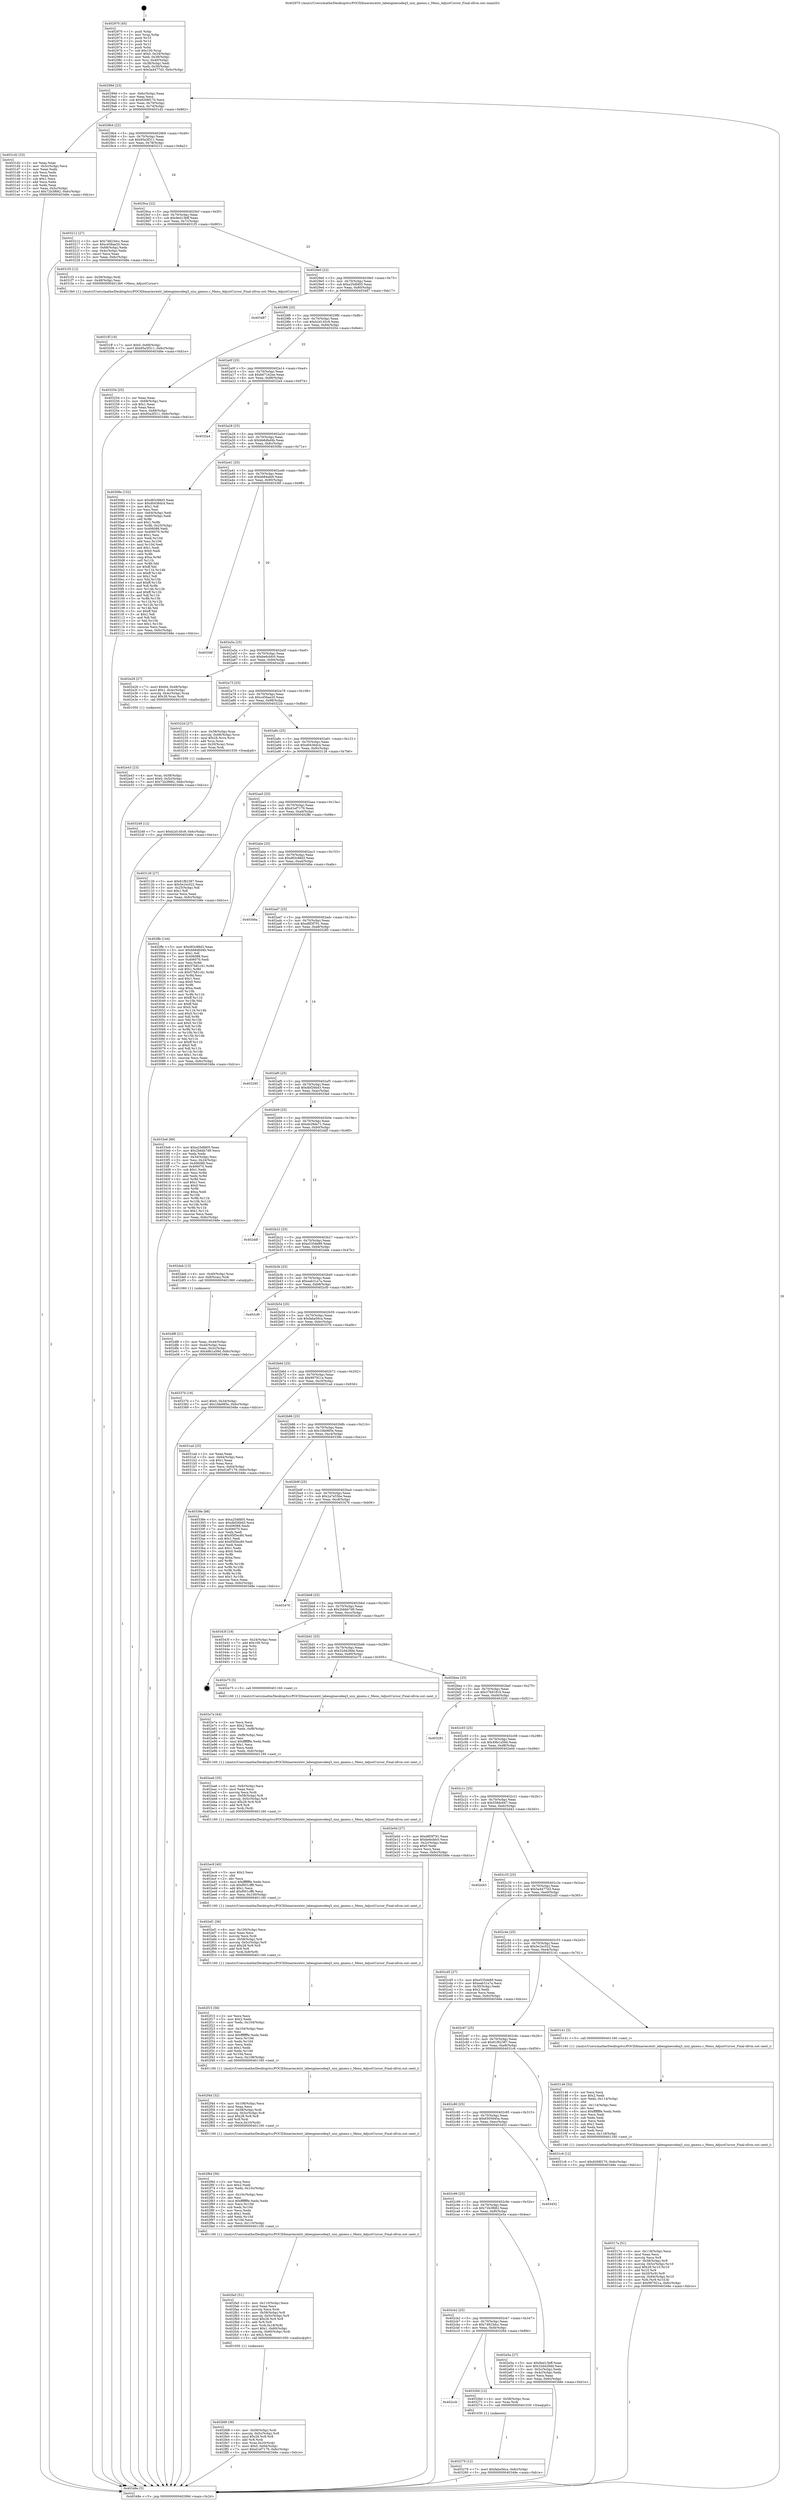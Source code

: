 digraph "0x402970" {
  label = "0x402970 (/mnt/c/Users/mathe/Desktop/tcc/POCII/binaries/extr_labenginecodeq3_uiui_qmenu.c_Menu_AdjustCursor_Final-ollvm.out::main(0))"
  labelloc = "t"
  node[shape=record]

  Entry [label="",width=0.3,height=0.3,shape=circle,fillcolor=black,style=filled]
  "0x40299d" [label="{
     0x40299d [23]\l
     | [instrs]\l
     &nbsp;&nbsp;0x40299d \<+3\>: mov -0x6c(%rbp),%eax\l
     &nbsp;&nbsp;0x4029a0 \<+2\>: mov %eax,%ecx\l
     &nbsp;&nbsp;0x4029a2 \<+6\>: sub $0x8268f170,%ecx\l
     &nbsp;&nbsp;0x4029a8 \<+3\>: mov %eax,-0x70(%rbp)\l
     &nbsp;&nbsp;0x4029ab \<+3\>: mov %ecx,-0x74(%rbp)\l
     &nbsp;&nbsp;0x4029ae \<+6\>: je 00000000004031d2 \<main+0x862\>\l
  }"]
  "0x4031d2" [label="{
     0x4031d2 [33]\l
     | [instrs]\l
     &nbsp;&nbsp;0x4031d2 \<+2\>: xor %eax,%eax\l
     &nbsp;&nbsp;0x4031d4 \<+3\>: mov -0x5c(%rbp),%ecx\l
     &nbsp;&nbsp;0x4031d7 \<+2\>: mov %eax,%edx\l
     &nbsp;&nbsp;0x4031d9 \<+2\>: sub %ecx,%edx\l
     &nbsp;&nbsp;0x4031db \<+2\>: mov %eax,%ecx\l
     &nbsp;&nbsp;0x4031dd \<+3\>: sub $0x1,%ecx\l
     &nbsp;&nbsp;0x4031e0 \<+2\>: add %ecx,%edx\l
     &nbsp;&nbsp;0x4031e2 \<+2\>: sub %edx,%eax\l
     &nbsp;&nbsp;0x4031e4 \<+3\>: mov %eax,-0x5c(%rbp)\l
     &nbsp;&nbsp;0x4031e7 \<+7\>: movl $0x72b3f682,-0x6c(%rbp)\l
     &nbsp;&nbsp;0x4031ee \<+5\>: jmp 000000000040348e \<main+0xb1e\>\l
  }"]
  "0x4029b4" [label="{
     0x4029b4 [22]\l
     | [instrs]\l
     &nbsp;&nbsp;0x4029b4 \<+5\>: jmp 00000000004029b9 \<main+0x49\>\l
     &nbsp;&nbsp;0x4029b9 \<+3\>: mov -0x70(%rbp),%eax\l
     &nbsp;&nbsp;0x4029bc \<+5\>: sub $0x95a3f311,%eax\l
     &nbsp;&nbsp;0x4029c1 \<+3\>: mov %eax,-0x78(%rbp)\l
     &nbsp;&nbsp;0x4029c4 \<+6\>: je 0000000000403212 \<main+0x8a2\>\l
  }"]
  Exit [label="",width=0.3,height=0.3,shape=circle,fillcolor=black,style=filled,peripheries=2]
  "0x403212" [label="{
     0x403212 [27]\l
     | [instrs]\l
     &nbsp;&nbsp;0x403212 \<+5\>: mov $0x74823dcc,%eax\l
     &nbsp;&nbsp;0x403217 \<+5\>: mov $0xc456ae20,%ecx\l
     &nbsp;&nbsp;0x40321c \<+3\>: mov -0x68(%rbp),%edx\l
     &nbsp;&nbsp;0x40321f \<+3\>: cmp -0x4c(%rbp),%edx\l
     &nbsp;&nbsp;0x403222 \<+3\>: cmovl %ecx,%eax\l
     &nbsp;&nbsp;0x403225 \<+3\>: mov %eax,-0x6c(%rbp)\l
     &nbsp;&nbsp;0x403228 \<+5\>: jmp 000000000040348e \<main+0xb1e\>\l
  }"]
  "0x4029ca" [label="{
     0x4029ca [22]\l
     | [instrs]\l
     &nbsp;&nbsp;0x4029ca \<+5\>: jmp 00000000004029cf \<main+0x5f\>\l
     &nbsp;&nbsp;0x4029cf \<+3\>: mov -0x70(%rbp),%eax\l
     &nbsp;&nbsp;0x4029d2 \<+5\>: sub $0x9ed13bff,%eax\l
     &nbsp;&nbsp;0x4029d7 \<+3\>: mov %eax,-0x7c(%rbp)\l
     &nbsp;&nbsp;0x4029da \<+6\>: je 00000000004031f3 \<main+0x883\>\l
  }"]
  "0x403279" [label="{
     0x403279 [12]\l
     | [instrs]\l
     &nbsp;&nbsp;0x403279 \<+7\>: movl $0xfaba56ca,-0x6c(%rbp)\l
     &nbsp;&nbsp;0x403280 \<+5\>: jmp 000000000040348e \<main+0xb1e\>\l
  }"]
  "0x4031f3" [label="{
     0x4031f3 [12]\l
     | [instrs]\l
     &nbsp;&nbsp;0x4031f3 \<+4\>: mov -0x58(%rbp),%rdi\l
     &nbsp;&nbsp;0x4031f7 \<+3\>: mov -0x48(%rbp),%esi\l
     &nbsp;&nbsp;0x4031fa \<+5\>: call 00000000004013b0 \<Menu_AdjustCursor\>\l
     | [calls]\l
     &nbsp;&nbsp;0x4013b0 \{1\} (/mnt/c/Users/mathe/Desktop/tcc/POCII/binaries/extr_labenginecodeq3_uiui_qmenu.c_Menu_AdjustCursor_Final-ollvm.out::Menu_AdjustCursor)\l
  }"]
  "0x4029e0" [label="{
     0x4029e0 [22]\l
     | [instrs]\l
     &nbsp;&nbsp;0x4029e0 \<+5\>: jmp 00000000004029e5 \<main+0x75\>\l
     &nbsp;&nbsp;0x4029e5 \<+3\>: mov -0x70(%rbp),%eax\l
     &nbsp;&nbsp;0x4029e8 \<+5\>: sub $0xa25dfd05,%eax\l
     &nbsp;&nbsp;0x4029ed \<+3\>: mov %eax,-0x80(%rbp)\l
     &nbsp;&nbsp;0x4029f0 \<+6\>: je 0000000000403487 \<main+0xb17\>\l
  }"]
  "0x402ccb" [label="{
     0x402ccb\l
  }", style=dashed]
  "0x403487" [label="{
     0x403487\l
  }", style=dashed]
  "0x4029f6" [label="{
     0x4029f6 [25]\l
     | [instrs]\l
     &nbsp;&nbsp;0x4029f6 \<+5\>: jmp 00000000004029fb \<main+0x8b\>\l
     &nbsp;&nbsp;0x4029fb \<+3\>: mov -0x70(%rbp),%eax\l
     &nbsp;&nbsp;0x4029fe \<+5\>: sub $0xb2d145c9,%eax\l
     &nbsp;&nbsp;0x402a03 \<+6\>: mov %eax,-0x84(%rbp)\l
     &nbsp;&nbsp;0x402a09 \<+6\>: je 0000000000403254 \<main+0x8e4\>\l
  }"]
  "0x40326d" [label="{
     0x40326d [12]\l
     | [instrs]\l
     &nbsp;&nbsp;0x40326d \<+4\>: mov -0x58(%rbp),%rax\l
     &nbsp;&nbsp;0x403271 \<+3\>: mov %rax,%rdi\l
     &nbsp;&nbsp;0x403274 \<+5\>: call 0000000000401030 \<free@plt\>\l
     | [calls]\l
     &nbsp;&nbsp;0x401030 \{1\} (unknown)\l
  }"]
  "0x403254" [label="{
     0x403254 [25]\l
     | [instrs]\l
     &nbsp;&nbsp;0x403254 \<+2\>: xor %eax,%eax\l
     &nbsp;&nbsp;0x403256 \<+3\>: mov -0x68(%rbp),%ecx\l
     &nbsp;&nbsp;0x403259 \<+3\>: sub $0x1,%eax\l
     &nbsp;&nbsp;0x40325c \<+2\>: sub %eax,%ecx\l
     &nbsp;&nbsp;0x40325e \<+3\>: mov %ecx,-0x68(%rbp)\l
     &nbsp;&nbsp;0x403261 \<+7\>: movl $0x95a3f311,-0x6c(%rbp)\l
     &nbsp;&nbsp;0x403268 \<+5\>: jmp 000000000040348e \<main+0xb1e\>\l
  }"]
  "0x402a0f" [label="{
     0x402a0f [25]\l
     | [instrs]\l
     &nbsp;&nbsp;0x402a0f \<+5\>: jmp 0000000000402a14 \<main+0xa4\>\l
     &nbsp;&nbsp;0x402a14 \<+3\>: mov -0x70(%rbp),%eax\l
     &nbsp;&nbsp;0x402a17 \<+5\>: sub $0xb671b2ee,%eax\l
     &nbsp;&nbsp;0x402a1c \<+6\>: mov %eax,-0x88(%rbp)\l
     &nbsp;&nbsp;0x402a22 \<+6\>: je 00000000004032e4 \<main+0x974\>\l
  }"]
  "0x403248" [label="{
     0x403248 [12]\l
     | [instrs]\l
     &nbsp;&nbsp;0x403248 \<+7\>: movl $0xb2d145c9,-0x6c(%rbp)\l
     &nbsp;&nbsp;0x40324f \<+5\>: jmp 000000000040348e \<main+0xb1e\>\l
  }"]
  "0x4032e4" [label="{
     0x4032e4\l
  }", style=dashed]
  "0x402a28" [label="{
     0x402a28 [25]\l
     | [instrs]\l
     &nbsp;&nbsp;0x402a28 \<+5\>: jmp 0000000000402a2d \<main+0xbd\>\l
     &nbsp;&nbsp;0x402a2d \<+3\>: mov -0x70(%rbp),%eax\l
     &nbsp;&nbsp;0x402a30 \<+5\>: sub $0xbb6dbd4b,%eax\l
     &nbsp;&nbsp;0x402a35 \<+6\>: mov %eax,-0x8c(%rbp)\l
     &nbsp;&nbsp;0x402a3b \<+6\>: je 000000000040308e \<main+0x71e\>\l
  }"]
  "0x4031ff" [label="{
     0x4031ff [19]\l
     | [instrs]\l
     &nbsp;&nbsp;0x4031ff \<+7\>: movl $0x0,-0x68(%rbp)\l
     &nbsp;&nbsp;0x403206 \<+7\>: movl $0x95a3f311,-0x6c(%rbp)\l
     &nbsp;&nbsp;0x40320d \<+5\>: jmp 000000000040348e \<main+0xb1e\>\l
  }"]
  "0x40308e" [label="{
     0x40308e [152]\l
     | [instrs]\l
     &nbsp;&nbsp;0x40308e \<+5\>: mov $0xd83c88d3,%eax\l
     &nbsp;&nbsp;0x403093 \<+5\>: mov $0xd0436dc4,%ecx\l
     &nbsp;&nbsp;0x403098 \<+2\>: mov $0x1,%dl\l
     &nbsp;&nbsp;0x40309a \<+2\>: xor %esi,%esi\l
     &nbsp;&nbsp;0x40309c \<+3\>: mov -0x64(%rbp),%edi\l
     &nbsp;&nbsp;0x40309f \<+3\>: cmp -0x60(%rbp),%edi\l
     &nbsp;&nbsp;0x4030a2 \<+4\>: setl %r8b\l
     &nbsp;&nbsp;0x4030a6 \<+4\>: and $0x1,%r8b\l
     &nbsp;&nbsp;0x4030aa \<+4\>: mov %r8b,-0x25(%rbp)\l
     &nbsp;&nbsp;0x4030ae \<+7\>: mov 0x406088,%edi\l
     &nbsp;&nbsp;0x4030b5 \<+8\>: mov 0x406070,%r9d\l
     &nbsp;&nbsp;0x4030bd \<+3\>: sub $0x1,%esi\l
     &nbsp;&nbsp;0x4030c0 \<+3\>: mov %edi,%r10d\l
     &nbsp;&nbsp;0x4030c3 \<+3\>: add %esi,%r10d\l
     &nbsp;&nbsp;0x4030c6 \<+4\>: imul %r10d,%edi\l
     &nbsp;&nbsp;0x4030ca \<+3\>: and $0x1,%edi\l
     &nbsp;&nbsp;0x4030cd \<+3\>: cmp $0x0,%edi\l
     &nbsp;&nbsp;0x4030d0 \<+4\>: sete %r8b\l
     &nbsp;&nbsp;0x4030d4 \<+4\>: cmp $0xa,%r9d\l
     &nbsp;&nbsp;0x4030d8 \<+4\>: setl %r11b\l
     &nbsp;&nbsp;0x4030dc \<+3\>: mov %r8b,%bl\l
     &nbsp;&nbsp;0x4030df \<+3\>: xor $0xff,%bl\l
     &nbsp;&nbsp;0x4030e2 \<+3\>: mov %r11b,%r14b\l
     &nbsp;&nbsp;0x4030e5 \<+4\>: xor $0xff,%r14b\l
     &nbsp;&nbsp;0x4030e9 \<+3\>: xor $0x1,%dl\l
     &nbsp;&nbsp;0x4030ec \<+3\>: mov %bl,%r15b\l
     &nbsp;&nbsp;0x4030ef \<+4\>: and $0xff,%r15b\l
     &nbsp;&nbsp;0x4030f3 \<+3\>: and %dl,%r8b\l
     &nbsp;&nbsp;0x4030f6 \<+3\>: mov %r14b,%r12b\l
     &nbsp;&nbsp;0x4030f9 \<+4\>: and $0xff,%r12b\l
     &nbsp;&nbsp;0x4030fd \<+3\>: and %dl,%r11b\l
     &nbsp;&nbsp;0x403100 \<+3\>: or %r8b,%r15b\l
     &nbsp;&nbsp;0x403103 \<+3\>: or %r11b,%r12b\l
     &nbsp;&nbsp;0x403106 \<+3\>: xor %r12b,%r15b\l
     &nbsp;&nbsp;0x403109 \<+3\>: or %r14b,%bl\l
     &nbsp;&nbsp;0x40310c \<+3\>: xor $0xff,%bl\l
     &nbsp;&nbsp;0x40310f \<+3\>: or $0x1,%dl\l
     &nbsp;&nbsp;0x403112 \<+2\>: and %dl,%bl\l
     &nbsp;&nbsp;0x403114 \<+3\>: or %bl,%r15b\l
     &nbsp;&nbsp;0x403117 \<+4\>: test $0x1,%r15b\l
     &nbsp;&nbsp;0x40311b \<+3\>: cmovne %ecx,%eax\l
     &nbsp;&nbsp;0x40311e \<+3\>: mov %eax,-0x6c(%rbp)\l
     &nbsp;&nbsp;0x403121 \<+5\>: jmp 000000000040348e \<main+0xb1e\>\l
  }"]
  "0x402a41" [label="{
     0x402a41 [25]\l
     | [instrs]\l
     &nbsp;&nbsp;0x402a41 \<+5\>: jmp 0000000000402a46 \<main+0xd6\>\l
     &nbsp;&nbsp;0x402a46 \<+3\>: mov -0x70(%rbp),%eax\l
     &nbsp;&nbsp;0x402a49 \<+5\>: sub $0xbb84afe9,%eax\l
     &nbsp;&nbsp;0x402a4e \<+6\>: mov %eax,-0x90(%rbp)\l
     &nbsp;&nbsp;0x402a54 \<+6\>: je 000000000040336f \<main+0x9ff\>\l
  }"]
  "0x40317a" [label="{
     0x40317a [51]\l
     | [instrs]\l
     &nbsp;&nbsp;0x40317a \<+6\>: mov -0x118(%rbp),%ecx\l
     &nbsp;&nbsp;0x403180 \<+3\>: imul %eax,%ecx\l
     &nbsp;&nbsp;0x403183 \<+3\>: movslq %ecx,%r8\l
     &nbsp;&nbsp;0x403186 \<+4\>: mov -0x58(%rbp),%r9\l
     &nbsp;&nbsp;0x40318a \<+4\>: movslq -0x5c(%rbp),%r10\l
     &nbsp;&nbsp;0x40318e \<+4\>: imul $0x28,%r10,%r10\l
     &nbsp;&nbsp;0x403192 \<+3\>: add %r10,%r9\l
     &nbsp;&nbsp;0x403195 \<+4\>: mov 0x20(%r9),%r9\l
     &nbsp;&nbsp;0x403199 \<+4\>: movslq -0x64(%rbp),%r10\l
     &nbsp;&nbsp;0x40319d \<+4\>: mov %r8,(%r9,%r10,8)\l
     &nbsp;&nbsp;0x4031a1 \<+7\>: movl $0x997921a,-0x6c(%rbp)\l
     &nbsp;&nbsp;0x4031a8 \<+5\>: jmp 000000000040348e \<main+0xb1e\>\l
  }"]
  "0x40336f" [label="{
     0x40336f\l
  }", style=dashed]
  "0x402a5a" [label="{
     0x402a5a [25]\l
     | [instrs]\l
     &nbsp;&nbsp;0x402a5a \<+5\>: jmp 0000000000402a5f \<main+0xef\>\l
     &nbsp;&nbsp;0x402a5f \<+3\>: mov -0x70(%rbp),%eax\l
     &nbsp;&nbsp;0x402a62 \<+5\>: sub $0xbe6cbfc0,%eax\l
     &nbsp;&nbsp;0x402a67 \<+6\>: mov %eax,-0x94(%rbp)\l
     &nbsp;&nbsp;0x402a6d \<+6\>: je 0000000000402e28 \<main+0x4b8\>\l
  }"]
  "0x403146" [label="{
     0x403146 [52]\l
     | [instrs]\l
     &nbsp;&nbsp;0x403146 \<+2\>: xor %ecx,%ecx\l
     &nbsp;&nbsp;0x403148 \<+5\>: mov $0x2,%edx\l
     &nbsp;&nbsp;0x40314d \<+6\>: mov %edx,-0x114(%rbp)\l
     &nbsp;&nbsp;0x403153 \<+1\>: cltd\l
     &nbsp;&nbsp;0x403154 \<+6\>: mov -0x114(%rbp),%esi\l
     &nbsp;&nbsp;0x40315a \<+2\>: idiv %esi\l
     &nbsp;&nbsp;0x40315c \<+6\>: imul $0xfffffffe,%edx,%edx\l
     &nbsp;&nbsp;0x403162 \<+2\>: mov %ecx,%edi\l
     &nbsp;&nbsp;0x403164 \<+2\>: sub %edx,%edi\l
     &nbsp;&nbsp;0x403166 \<+2\>: mov %ecx,%edx\l
     &nbsp;&nbsp;0x403168 \<+3\>: sub $0x1,%edx\l
     &nbsp;&nbsp;0x40316b \<+2\>: add %edx,%edi\l
     &nbsp;&nbsp;0x40316d \<+2\>: sub %edi,%ecx\l
     &nbsp;&nbsp;0x40316f \<+6\>: mov %ecx,-0x118(%rbp)\l
     &nbsp;&nbsp;0x403175 \<+5\>: call 0000000000401160 \<next_i\>\l
     | [calls]\l
     &nbsp;&nbsp;0x401160 \{1\} (/mnt/c/Users/mathe/Desktop/tcc/POCII/binaries/extr_labenginecodeq3_uiui_qmenu.c_Menu_AdjustCursor_Final-ollvm.out::next_i)\l
  }"]
  "0x402e28" [label="{
     0x402e28 [27]\l
     | [instrs]\l
     &nbsp;&nbsp;0x402e28 \<+7\>: movl $0x64,-0x48(%rbp)\l
     &nbsp;&nbsp;0x402e2f \<+7\>: movl $0x1,-0x4c(%rbp)\l
     &nbsp;&nbsp;0x402e36 \<+4\>: movslq -0x4c(%rbp),%rax\l
     &nbsp;&nbsp;0x402e3a \<+4\>: imul $0x28,%rax,%rdi\l
     &nbsp;&nbsp;0x402e3e \<+5\>: call 0000000000401050 \<malloc@plt\>\l
     | [calls]\l
     &nbsp;&nbsp;0x401050 \{1\} (unknown)\l
  }"]
  "0x402a73" [label="{
     0x402a73 [25]\l
     | [instrs]\l
     &nbsp;&nbsp;0x402a73 \<+5\>: jmp 0000000000402a78 \<main+0x108\>\l
     &nbsp;&nbsp;0x402a78 \<+3\>: mov -0x70(%rbp),%eax\l
     &nbsp;&nbsp;0x402a7b \<+5\>: sub $0xc456ae20,%eax\l
     &nbsp;&nbsp;0x402a80 \<+6\>: mov %eax,-0x98(%rbp)\l
     &nbsp;&nbsp;0x402a86 \<+6\>: je 000000000040322d \<main+0x8bd\>\l
  }"]
  "0x402fd8" [label="{
     0x402fd8 [38]\l
     | [instrs]\l
     &nbsp;&nbsp;0x402fd8 \<+4\>: mov -0x58(%rbp),%rdi\l
     &nbsp;&nbsp;0x402fdc \<+4\>: movslq -0x5c(%rbp),%r8\l
     &nbsp;&nbsp;0x402fe0 \<+4\>: imul $0x28,%r8,%r8\l
     &nbsp;&nbsp;0x402fe4 \<+3\>: add %r8,%rdi\l
     &nbsp;&nbsp;0x402fe7 \<+4\>: mov %rax,0x20(%rdi)\l
     &nbsp;&nbsp;0x402feb \<+7\>: movl $0x0,-0x64(%rbp)\l
     &nbsp;&nbsp;0x402ff2 \<+7\>: movl $0xd1ef7179,-0x6c(%rbp)\l
     &nbsp;&nbsp;0x402ff9 \<+5\>: jmp 000000000040348e \<main+0xb1e\>\l
  }"]
  "0x40322d" [label="{
     0x40322d [27]\l
     | [instrs]\l
     &nbsp;&nbsp;0x40322d \<+4\>: mov -0x58(%rbp),%rax\l
     &nbsp;&nbsp;0x403231 \<+4\>: movslq -0x68(%rbp),%rcx\l
     &nbsp;&nbsp;0x403235 \<+4\>: imul $0x28,%rcx,%rcx\l
     &nbsp;&nbsp;0x403239 \<+3\>: add %rcx,%rax\l
     &nbsp;&nbsp;0x40323c \<+4\>: mov 0x20(%rax),%rax\l
     &nbsp;&nbsp;0x403240 \<+3\>: mov %rax,%rdi\l
     &nbsp;&nbsp;0x403243 \<+5\>: call 0000000000401030 \<free@plt\>\l
     | [calls]\l
     &nbsp;&nbsp;0x401030 \{1\} (unknown)\l
  }"]
  "0x402a8c" [label="{
     0x402a8c [25]\l
     | [instrs]\l
     &nbsp;&nbsp;0x402a8c \<+5\>: jmp 0000000000402a91 \<main+0x121\>\l
     &nbsp;&nbsp;0x402a91 \<+3\>: mov -0x70(%rbp),%eax\l
     &nbsp;&nbsp;0x402a94 \<+5\>: sub $0xd0436dc4,%eax\l
     &nbsp;&nbsp;0x402a99 \<+6\>: mov %eax,-0x9c(%rbp)\l
     &nbsp;&nbsp;0x402a9f \<+6\>: je 0000000000403126 \<main+0x7b6\>\l
  }"]
  "0x402fa5" [label="{
     0x402fa5 [51]\l
     | [instrs]\l
     &nbsp;&nbsp;0x402fa5 \<+6\>: mov -0x110(%rbp),%ecx\l
     &nbsp;&nbsp;0x402fab \<+3\>: imul %eax,%ecx\l
     &nbsp;&nbsp;0x402fae \<+3\>: movslq %ecx,%rdi\l
     &nbsp;&nbsp;0x402fb1 \<+4\>: mov -0x58(%rbp),%r8\l
     &nbsp;&nbsp;0x402fb5 \<+4\>: movslq -0x5c(%rbp),%r9\l
     &nbsp;&nbsp;0x402fb9 \<+4\>: imul $0x28,%r9,%r9\l
     &nbsp;&nbsp;0x402fbd \<+3\>: add %r9,%r8\l
     &nbsp;&nbsp;0x402fc0 \<+4\>: mov %rdi,0x18(%r8)\l
     &nbsp;&nbsp;0x402fc4 \<+7\>: movl $0x1,-0x60(%rbp)\l
     &nbsp;&nbsp;0x402fcb \<+4\>: movslq -0x60(%rbp),%rdi\l
     &nbsp;&nbsp;0x402fcf \<+4\>: shl $0x3,%rdi\l
     &nbsp;&nbsp;0x402fd3 \<+5\>: call 0000000000401050 \<malloc@plt\>\l
     | [calls]\l
     &nbsp;&nbsp;0x401050 \{1\} (unknown)\l
  }"]
  "0x403126" [label="{
     0x403126 [27]\l
     | [instrs]\l
     &nbsp;&nbsp;0x403126 \<+5\>: mov $0x61f62387,%eax\l
     &nbsp;&nbsp;0x40312b \<+5\>: mov $0x5e1bc022,%ecx\l
     &nbsp;&nbsp;0x403130 \<+3\>: mov -0x25(%rbp),%dl\l
     &nbsp;&nbsp;0x403133 \<+3\>: test $0x1,%dl\l
     &nbsp;&nbsp;0x403136 \<+3\>: cmovne %ecx,%eax\l
     &nbsp;&nbsp;0x403139 \<+3\>: mov %eax,-0x6c(%rbp)\l
     &nbsp;&nbsp;0x40313c \<+5\>: jmp 000000000040348e \<main+0xb1e\>\l
  }"]
  "0x402aa5" [label="{
     0x402aa5 [25]\l
     | [instrs]\l
     &nbsp;&nbsp;0x402aa5 \<+5\>: jmp 0000000000402aaa \<main+0x13a\>\l
     &nbsp;&nbsp;0x402aaa \<+3\>: mov -0x70(%rbp),%eax\l
     &nbsp;&nbsp;0x402aad \<+5\>: sub $0xd1ef7179,%eax\l
     &nbsp;&nbsp;0x402ab2 \<+6\>: mov %eax,-0xa0(%rbp)\l
     &nbsp;&nbsp;0x402ab8 \<+6\>: je 0000000000402ffe \<main+0x68e\>\l
  }"]
  "0x402f6d" [label="{
     0x402f6d [56]\l
     | [instrs]\l
     &nbsp;&nbsp;0x402f6d \<+2\>: xor %ecx,%ecx\l
     &nbsp;&nbsp;0x402f6f \<+5\>: mov $0x2,%edx\l
     &nbsp;&nbsp;0x402f74 \<+6\>: mov %edx,-0x10c(%rbp)\l
     &nbsp;&nbsp;0x402f7a \<+1\>: cltd\l
     &nbsp;&nbsp;0x402f7b \<+6\>: mov -0x10c(%rbp),%esi\l
     &nbsp;&nbsp;0x402f81 \<+2\>: idiv %esi\l
     &nbsp;&nbsp;0x402f83 \<+6\>: imul $0xfffffffe,%edx,%edx\l
     &nbsp;&nbsp;0x402f89 \<+3\>: mov %ecx,%r10d\l
     &nbsp;&nbsp;0x402f8c \<+3\>: sub %edx,%r10d\l
     &nbsp;&nbsp;0x402f8f \<+2\>: mov %ecx,%edx\l
     &nbsp;&nbsp;0x402f91 \<+3\>: sub $0x1,%edx\l
     &nbsp;&nbsp;0x402f94 \<+3\>: add %edx,%r10d\l
     &nbsp;&nbsp;0x402f97 \<+3\>: sub %r10d,%ecx\l
     &nbsp;&nbsp;0x402f9a \<+6\>: mov %ecx,-0x110(%rbp)\l
     &nbsp;&nbsp;0x402fa0 \<+5\>: call 0000000000401160 \<next_i\>\l
     | [calls]\l
     &nbsp;&nbsp;0x401160 \{1\} (/mnt/c/Users/mathe/Desktop/tcc/POCII/binaries/extr_labenginecodeq3_uiui_qmenu.c_Menu_AdjustCursor_Final-ollvm.out::next_i)\l
  }"]
  "0x402ffe" [label="{
     0x402ffe [144]\l
     | [instrs]\l
     &nbsp;&nbsp;0x402ffe \<+5\>: mov $0xd83c88d3,%eax\l
     &nbsp;&nbsp;0x403003 \<+5\>: mov $0xbb6dbd4b,%ecx\l
     &nbsp;&nbsp;0x403008 \<+2\>: mov $0x1,%dl\l
     &nbsp;&nbsp;0x40300a \<+7\>: mov 0x406088,%esi\l
     &nbsp;&nbsp;0x403011 \<+7\>: mov 0x406070,%edi\l
     &nbsp;&nbsp;0x403018 \<+3\>: mov %esi,%r8d\l
     &nbsp;&nbsp;0x40301b \<+7\>: add $0x57b81c41,%r8d\l
     &nbsp;&nbsp;0x403022 \<+4\>: sub $0x1,%r8d\l
     &nbsp;&nbsp;0x403026 \<+7\>: sub $0x57b81c41,%r8d\l
     &nbsp;&nbsp;0x40302d \<+4\>: imul %r8d,%esi\l
     &nbsp;&nbsp;0x403031 \<+3\>: and $0x1,%esi\l
     &nbsp;&nbsp;0x403034 \<+3\>: cmp $0x0,%esi\l
     &nbsp;&nbsp;0x403037 \<+4\>: sete %r9b\l
     &nbsp;&nbsp;0x40303b \<+3\>: cmp $0xa,%edi\l
     &nbsp;&nbsp;0x40303e \<+4\>: setl %r10b\l
     &nbsp;&nbsp;0x403042 \<+3\>: mov %r9b,%r11b\l
     &nbsp;&nbsp;0x403045 \<+4\>: xor $0xff,%r11b\l
     &nbsp;&nbsp;0x403049 \<+3\>: mov %r10b,%bl\l
     &nbsp;&nbsp;0x40304c \<+3\>: xor $0xff,%bl\l
     &nbsp;&nbsp;0x40304f \<+3\>: xor $0x0,%dl\l
     &nbsp;&nbsp;0x403052 \<+3\>: mov %r11b,%r14b\l
     &nbsp;&nbsp;0x403055 \<+4\>: and $0x0,%r14b\l
     &nbsp;&nbsp;0x403059 \<+3\>: and %dl,%r9b\l
     &nbsp;&nbsp;0x40305c \<+3\>: mov %bl,%r15b\l
     &nbsp;&nbsp;0x40305f \<+4\>: and $0x0,%r15b\l
     &nbsp;&nbsp;0x403063 \<+3\>: and %dl,%r10b\l
     &nbsp;&nbsp;0x403066 \<+3\>: or %r9b,%r14b\l
     &nbsp;&nbsp;0x403069 \<+3\>: or %r10b,%r15b\l
     &nbsp;&nbsp;0x40306c \<+3\>: xor %r15b,%r14b\l
     &nbsp;&nbsp;0x40306f \<+3\>: or %bl,%r11b\l
     &nbsp;&nbsp;0x403072 \<+4\>: xor $0xff,%r11b\l
     &nbsp;&nbsp;0x403076 \<+3\>: or $0x0,%dl\l
     &nbsp;&nbsp;0x403079 \<+3\>: and %dl,%r11b\l
     &nbsp;&nbsp;0x40307c \<+3\>: or %r11b,%r14b\l
     &nbsp;&nbsp;0x40307f \<+4\>: test $0x1,%r14b\l
     &nbsp;&nbsp;0x403083 \<+3\>: cmovne %ecx,%eax\l
     &nbsp;&nbsp;0x403086 \<+3\>: mov %eax,-0x6c(%rbp)\l
     &nbsp;&nbsp;0x403089 \<+5\>: jmp 000000000040348e \<main+0xb1e\>\l
  }"]
  "0x402abe" [label="{
     0x402abe [25]\l
     | [instrs]\l
     &nbsp;&nbsp;0x402abe \<+5\>: jmp 0000000000402ac3 \<main+0x153\>\l
     &nbsp;&nbsp;0x402ac3 \<+3\>: mov -0x70(%rbp),%eax\l
     &nbsp;&nbsp;0x402ac6 \<+5\>: sub $0xd83c88d3,%eax\l
     &nbsp;&nbsp;0x402acb \<+6\>: mov %eax,-0xa4(%rbp)\l
     &nbsp;&nbsp;0x402ad1 \<+6\>: je 000000000040346a \<main+0xafa\>\l
  }"]
  "0x402f4d" [label="{
     0x402f4d [32]\l
     | [instrs]\l
     &nbsp;&nbsp;0x402f4d \<+6\>: mov -0x108(%rbp),%ecx\l
     &nbsp;&nbsp;0x402f53 \<+3\>: imul %eax,%ecx\l
     &nbsp;&nbsp;0x402f56 \<+4\>: mov -0x58(%rbp),%rdi\l
     &nbsp;&nbsp;0x402f5a \<+4\>: movslq -0x5c(%rbp),%r8\l
     &nbsp;&nbsp;0x402f5e \<+4\>: imul $0x28,%r8,%r8\l
     &nbsp;&nbsp;0x402f62 \<+3\>: add %r8,%rdi\l
     &nbsp;&nbsp;0x402f65 \<+3\>: mov %ecx,0x10(%rdi)\l
     &nbsp;&nbsp;0x402f68 \<+5\>: call 0000000000401160 \<next_i\>\l
     | [calls]\l
     &nbsp;&nbsp;0x401160 \{1\} (/mnt/c/Users/mathe/Desktop/tcc/POCII/binaries/extr_labenginecodeq3_uiui_qmenu.c_Menu_AdjustCursor_Final-ollvm.out::next_i)\l
  }"]
  "0x40346a" [label="{
     0x40346a\l
  }", style=dashed]
  "0x402ad7" [label="{
     0x402ad7 [25]\l
     | [instrs]\l
     &nbsp;&nbsp;0x402ad7 \<+5\>: jmp 0000000000402adc \<main+0x16c\>\l
     &nbsp;&nbsp;0x402adc \<+3\>: mov -0x70(%rbp),%eax\l
     &nbsp;&nbsp;0x402adf \<+5\>: sub $0xd8f3f791,%eax\l
     &nbsp;&nbsp;0x402ae4 \<+6\>: mov %eax,-0xa8(%rbp)\l
     &nbsp;&nbsp;0x402aea \<+6\>: je 0000000000403285 \<main+0x915\>\l
  }"]
  "0x402f15" [label="{
     0x402f15 [56]\l
     | [instrs]\l
     &nbsp;&nbsp;0x402f15 \<+2\>: xor %ecx,%ecx\l
     &nbsp;&nbsp;0x402f17 \<+5\>: mov $0x2,%edx\l
     &nbsp;&nbsp;0x402f1c \<+6\>: mov %edx,-0x104(%rbp)\l
     &nbsp;&nbsp;0x402f22 \<+1\>: cltd\l
     &nbsp;&nbsp;0x402f23 \<+6\>: mov -0x104(%rbp),%esi\l
     &nbsp;&nbsp;0x402f29 \<+2\>: idiv %esi\l
     &nbsp;&nbsp;0x402f2b \<+6\>: imul $0xfffffffe,%edx,%edx\l
     &nbsp;&nbsp;0x402f31 \<+3\>: mov %ecx,%r10d\l
     &nbsp;&nbsp;0x402f34 \<+3\>: sub %edx,%r10d\l
     &nbsp;&nbsp;0x402f37 \<+2\>: mov %ecx,%edx\l
     &nbsp;&nbsp;0x402f39 \<+3\>: sub $0x1,%edx\l
     &nbsp;&nbsp;0x402f3c \<+3\>: add %edx,%r10d\l
     &nbsp;&nbsp;0x402f3f \<+3\>: sub %r10d,%ecx\l
     &nbsp;&nbsp;0x402f42 \<+6\>: mov %ecx,-0x108(%rbp)\l
     &nbsp;&nbsp;0x402f48 \<+5\>: call 0000000000401160 \<next_i\>\l
     | [calls]\l
     &nbsp;&nbsp;0x401160 \{1\} (/mnt/c/Users/mathe/Desktop/tcc/POCII/binaries/extr_labenginecodeq3_uiui_qmenu.c_Menu_AdjustCursor_Final-ollvm.out::next_i)\l
  }"]
  "0x403285" [label="{
     0x403285\l
  }", style=dashed]
  "0x402af0" [label="{
     0x402af0 [25]\l
     | [instrs]\l
     &nbsp;&nbsp;0x402af0 \<+5\>: jmp 0000000000402af5 \<main+0x185\>\l
     &nbsp;&nbsp;0x402af5 \<+3\>: mov -0x70(%rbp),%eax\l
     &nbsp;&nbsp;0x402af8 \<+5\>: sub $0xdbf26bd3,%eax\l
     &nbsp;&nbsp;0x402afd \<+6\>: mov %eax,-0xac(%rbp)\l
     &nbsp;&nbsp;0x402b03 \<+6\>: je 00000000004033e6 \<main+0xa76\>\l
  }"]
  "0x402ef1" [label="{
     0x402ef1 [36]\l
     | [instrs]\l
     &nbsp;&nbsp;0x402ef1 \<+6\>: mov -0x100(%rbp),%ecx\l
     &nbsp;&nbsp;0x402ef7 \<+3\>: imul %eax,%ecx\l
     &nbsp;&nbsp;0x402efa \<+3\>: movslq %ecx,%rdi\l
     &nbsp;&nbsp;0x402efd \<+4\>: mov -0x58(%rbp),%r8\l
     &nbsp;&nbsp;0x402f01 \<+4\>: movslq -0x5c(%rbp),%r9\l
     &nbsp;&nbsp;0x402f05 \<+4\>: imul $0x28,%r9,%r9\l
     &nbsp;&nbsp;0x402f09 \<+3\>: add %r9,%r8\l
     &nbsp;&nbsp;0x402f0c \<+4\>: mov %rdi,0x8(%r8)\l
     &nbsp;&nbsp;0x402f10 \<+5\>: call 0000000000401160 \<next_i\>\l
     | [calls]\l
     &nbsp;&nbsp;0x401160 \{1\} (/mnt/c/Users/mathe/Desktop/tcc/POCII/binaries/extr_labenginecodeq3_uiui_qmenu.c_Menu_AdjustCursor_Final-ollvm.out::next_i)\l
  }"]
  "0x4033e6" [label="{
     0x4033e6 [89]\l
     | [instrs]\l
     &nbsp;&nbsp;0x4033e6 \<+5\>: mov $0xa25dfd05,%eax\l
     &nbsp;&nbsp;0x4033eb \<+5\>: mov $0x2bbbb7d9,%ecx\l
     &nbsp;&nbsp;0x4033f0 \<+2\>: xor %edx,%edx\l
     &nbsp;&nbsp;0x4033f2 \<+3\>: mov -0x34(%rbp),%esi\l
     &nbsp;&nbsp;0x4033f5 \<+3\>: mov %esi,-0x24(%rbp)\l
     &nbsp;&nbsp;0x4033f8 \<+7\>: mov 0x406088,%esi\l
     &nbsp;&nbsp;0x4033ff \<+7\>: mov 0x406070,%edi\l
     &nbsp;&nbsp;0x403406 \<+3\>: sub $0x1,%edx\l
     &nbsp;&nbsp;0x403409 \<+3\>: mov %esi,%r8d\l
     &nbsp;&nbsp;0x40340c \<+3\>: add %edx,%r8d\l
     &nbsp;&nbsp;0x40340f \<+4\>: imul %r8d,%esi\l
     &nbsp;&nbsp;0x403413 \<+3\>: and $0x1,%esi\l
     &nbsp;&nbsp;0x403416 \<+3\>: cmp $0x0,%esi\l
     &nbsp;&nbsp;0x403419 \<+4\>: sete %r9b\l
     &nbsp;&nbsp;0x40341d \<+3\>: cmp $0xa,%edi\l
     &nbsp;&nbsp;0x403420 \<+4\>: setl %r10b\l
     &nbsp;&nbsp;0x403424 \<+3\>: mov %r9b,%r11b\l
     &nbsp;&nbsp;0x403427 \<+3\>: and %r10b,%r11b\l
     &nbsp;&nbsp;0x40342a \<+3\>: xor %r10b,%r9b\l
     &nbsp;&nbsp;0x40342d \<+3\>: or %r9b,%r11b\l
     &nbsp;&nbsp;0x403430 \<+4\>: test $0x1,%r11b\l
     &nbsp;&nbsp;0x403434 \<+3\>: cmovne %ecx,%eax\l
     &nbsp;&nbsp;0x403437 \<+3\>: mov %eax,-0x6c(%rbp)\l
     &nbsp;&nbsp;0x40343a \<+5\>: jmp 000000000040348e \<main+0xb1e\>\l
  }"]
  "0x402b09" [label="{
     0x402b09 [25]\l
     | [instrs]\l
     &nbsp;&nbsp;0x402b09 \<+5\>: jmp 0000000000402b0e \<main+0x19e\>\l
     &nbsp;&nbsp;0x402b0e \<+3\>: mov -0x70(%rbp),%eax\l
     &nbsp;&nbsp;0x402b11 \<+5\>: sub $0xde29de71,%eax\l
     &nbsp;&nbsp;0x402b16 \<+6\>: mov %eax,-0xb0(%rbp)\l
     &nbsp;&nbsp;0x402b1c \<+6\>: je 0000000000402ddf \<main+0x46f\>\l
  }"]
  "0x402ec9" [label="{
     0x402ec9 [40]\l
     | [instrs]\l
     &nbsp;&nbsp;0x402ec9 \<+5\>: mov $0x2,%ecx\l
     &nbsp;&nbsp;0x402ece \<+1\>: cltd\l
     &nbsp;&nbsp;0x402ecf \<+2\>: idiv %ecx\l
     &nbsp;&nbsp;0x402ed1 \<+6\>: imul $0xfffffffe,%edx,%ecx\l
     &nbsp;&nbsp;0x402ed7 \<+6\>: sub $0xf001cff6,%ecx\l
     &nbsp;&nbsp;0x402edd \<+3\>: add $0x1,%ecx\l
     &nbsp;&nbsp;0x402ee0 \<+6\>: add $0xf001cff6,%ecx\l
     &nbsp;&nbsp;0x402ee6 \<+6\>: mov %ecx,-0x100(%rbp)\l
     &nbsp;&nbsp;0x402eec \<+5\>: call 0000000000401160 \<next_i\>\l
     | [calls]\l
     &nbsp;&nbsp;0x401160 \{1\} (/mnt/c/Users/mathe/Desktop/tcc/POCII/binaries/extr_labenginecodeq3_uiui_qmenu.c_Menu_AdjustCursor_Final-ollvm.out::next_i)\l
  }"]
  "0x402ddf" [label="{
     0x402ddf\l
  }", style=dashed]
  "0x402b22" [label="{
     0x402b22 [25]\l
     | [instrs]\l
     &nbsp;&nbsp;0x402b22 \<+5\>: jmp 0000000000402b27 \<main+0x1b7\>\l
     &nbsp;&nbsp;0x402b27 \<+3\>: mov -0x70(%rbp),%eax\l
     &nbsp;&nbsp;0x402b2a \<+5\>: sub $0xe535de89,%eax\l
     &nbsp;&nbsp;0x402b2f \<+6\>: mov %eax,-0xb4(%rbp)\l
     &nbsp;&nbsp;0x402b35 \<+6\>: je 0000000000402deb \<main+0x47b\>\l
  }"]
  "0x402ea6" [label="{
     0x402ea6 [35]\l
     | [instrs]\l
     &nbsp;&nbsp;0x402ea6 \<+6\>: mov -0xfc(%rbp),%ecx\l
     &nbsp;&nbsp;0x402eac \<+3\>: imul %eax,%ecx\l
     &nbsp;&nbsp;0x402eaf \<+3\>: movslq %ecx,%rdi\l
     &nbsp;&nbsp;0x402eb2 \<+4\>: mov -0x58(%rbp),%r8\l
     &nbsp;&nbsp;0x402eb6 \<+4\>: movslq -0x5c(%rbp),%r9\l
     &nbsp;&nbsp;0x402eba \<+4\>: imul $0x28,%r9,%r9\l
     &nbsp;&nbsp;0x402ebe \<+3\>: add %r9,%r8\l
     &nbsp;&nbsp;0x402ec1 \<+3\>: mov %rdi,(%r8)\l
     &nbsp;&nbsp;0x402ec4 \<+5\>: call 0000000000401160 \<next_i\>\l
     | [calls]\l
     &nbsp;&nbsp;0x401160 \{1\} (/mnt/c/Users/mathe/Desktop/tcc/POCII/binaries/extr_labenginecodeq3_uiui_qmenu.c_Menu_AdjustCursor_Final-ollvm.out::next_i)\l
  }"]
  "0x402deb" [label="{
     0x402deb [13]\l
     | [instrs]\l
     &nbsp;&nbsp;0x402deb \<+4\>: mov -0x40(%rbp),%rax\l
     &nbsp;&nbsp;0x402def \<+4\>: mov 0x8(%rax),%rdi\l
     &nbsp;&nbsp;0x402df3 \<+5\>: call 0000000000401060 \<atoi@plt\>\l
     | [calls]\l
     &nbsp;&nbsp;0x401060 \{1\} (unknown)\l
  }"]
  "0x402b3b" [label="{
     0x402b3b [25]\l
     | [instrs]\l
     &nbsp;&nbsp;0x402b3b \<+5\>: jmp 0000000000402b40 \<main+0x1d0\>\l
     &nbsp;&nbsp;0x402b40 \<+3\>: mov -0x70(%rbp),%eax\l
     &nbsp;&nbsp;0x402b43 \<+5\>: sub $0xeab31a7a,%eax\l
     &nbsp;&nbsp;0x402b48 \<+6\>: mov %eax,-0xb8(%rbp)\l
     &nbsp;&nbsp;0x402b4e \<+6\>: je 0000000000402cf0 \<main+0x380\>\l
  }"]
  "0x402e7a" [label="{
     0x402e7a [44]\l
     | [instrs]\l
     &nbsp;&nbsp;0x402e7a \<+2\>: xor %ecx,%ecx\l
     &nbsp;&nbsp;0x402e7c \<+5\>: mov $0x2,%edx\l
     &nbsp;&nbsp;0x402e81 \<+6\>: mov %edx,-0xf8(%rbp)\l
     &nbsp;&nbsp;0x402e87 \<+1\>: cltd\l
     &nbsp;&nbsp;0x402e88 \<+6\>: mov -0xf8(%rbp),%esi\l
     &nbsp;&nbsp;0x402e8e \<+2\>: idiv %esi\l
     &nbsp;&nbsp;0x402e90 \<+6\>: imul $0xfffffffe,%edx,%edx\l
     &nbsp;&nbsp;0x402e96 \<+3\>: sub $0x1,%ecx\l
     &nbsp;&nbsp;0x402e99 \<+2\>: sub %ecx,%edx\l
     &nbsp;&nbsp;0x402e9b \<+6\>: mov %edx,-0xfc(%rbp)\l
     &nbsp;&nbsp;0x402ea1 \<+5\>: call 0000000000401160 \<next_i\>\l
     | [calls]\l
     &nbsp;&nbsp;0x401160 \{1\} (/mnt/c/Users/mathe/Desktop/tcc/POCII/binaries/extr_labenginecodeq3_uiui_qmenu.c_Menu_AdjustCursor_Final-ollvm.out::next_i)\l
  }"]
  "0x402cf0" [label="{
     0x402cf0\l
  }", style=dashed]
  "0x402b54" [label="{
     0x402b54 [25]\l
     | [instrs]\l
     &nbsp;&nbsp;0x402b54 \<+5\>: jmp 0000000000402b59 \<main+0x1e9\>\l
     &nbsp;&nbsp;0x402b59 \<+3\>: mov -0x70(%rbp),%eax\l
     &nbsp;&nbsp;0x402b5c \<+5\>: sub $0xfaba56ca,%eax\l
     &nbsp;&nbsp;0x402b61 \<+6\>: mov %eax,-0xbc(%rbp)\l
     &nbsp;&nbsp;0x402b67 \<+6\>: je 000000000040337b \<main+0xa0b\>\l
  }"]
  "0x402cb2" [label="{
     0x402cb2 [25]\l
     | [instrs]\l
     &nbsp;&nbsp;0x402cb2 \<+5\>: jmp 0000000000402cb7 \<main+0x347\>\l
     &nbsp;&nbsp;0x402cb7 \<+3\>: mov -0x70(%rbp),%eax\l
     &nbsp;&nbsp;0x402cba \<+5\>: sub $0x74823dcc,%eax\l
     &nbsp;&nbsp;0x402cbf \<+6\>: mov %eax,-0xf4(%rbp)\l
     &nbsp;&nbsp;0x402cc5 \<+6\>: je 000000000040326d \<main+0x8fd\>\l
  }"]
  "0x40337b" [label="{
     0x40337b [19]\l
     | [instrs]\l
     &nbsp;&nbsp;0x40337b \<+7\>: movl $0x0,-0x34(%rbp)\l
     &nbsp;&nbsp;0x403382 \<+7\>: movl $0x1fde985e,-0x6c(%rbp)\l
     &nbsp;&nbsp;0x403389 \<+5\>: jmp 000000000040348e \<main+0xb1e\>\l
  }"]
  "0x402b6d" [label="{
     0x402b6d [25]\l
     | [instrs]\l
     &nbsp;&nbsp;0x402b6d \<+5\>: jmp 0000000000402b72 \<main+0x202\>\l
     &nbsp;&nbsp;0x402b72 \<+3\>: mov -0x70(%rbp),%eax\l
     &nbsp;&nbsp;0x402b75 \<+5\>: sub $0x997921a,%eax\l
     &nbsp;&nbsp;0x402b7a \<+6\>: mov %eax,-0xc0(%rbp)\l
     &nbsp;&nbsp;0x402b80 \<+6\>: je 00000000004031ad \<main+0x83d\>\l
  }"]
  "0x402e5a" [label="{
     0x402e5a [27]\l
     | [instrs]\l
     &nbsp;&nbsp;0x402e5a \<+5\>: mov $0x9ed13bff,%eax\l
     &nbsp;&nbsp;0x402e5f \<+5\>: mov $0x32d429dd,%ecx\l
     &nbsp;&nbsp;0x402e64 \<+3\>: mov -0x5c(%rbp),%edx\l
     &nbsp;&nbsp;0x402e67 \<+3\>: cmp -0x4c(%rbp),%edx\l
     &nbsp;&nbsp;0x402e6a \<+3\>: cmovl %ecx,%eax\l
     &nbsp;&nbsp;0x402e6d \<+3\>: mov %eax,-0x6c(%rbp)\l
     &nbsp;&nbsp;0x402e70 \<+5\>: jmp 000000000040348e \<main+0xb1e\>\l
  }"]
  "0x4031ad" [label="{
     0x4031ad [25]\l
     | [instrs]\l
     &nbsp;&nbsp;0x4031ad \<+2\>: xor %eax,%eax\l
     &nbsp;&nbsp;0x4031af \<+3\>: mov -0x64(%rbp),%ecx\l
     &nbsp;&nbsp;0x4031b2 \<+3\>: sub $0x1,%eax\l
     &nbsp;&nbsp;0x4031b5 \<+2\>: sub %eax,%ecx\l
     &nbsp;&nbsp;0x4031b7 \<+3\>: mov %ecx,-0x64(%rbp)\l
     &nbsp;&nbsp;0x4031ba \<+7\>: movl $0xd1ef7179,-0x6c(%rbp)\l
     &nbsp;&nbsp;0x4031c1 \<+5\>: jmp 000000000040348e \<main+0xb1e\>\l
  }"]
  "0x402b86" [label="{
     0x402b86 [25]\l
     | [instrs]\l
     &nbsp;&nbsp;0x402b86 \<+5\>: jmp 0000000000402b8b \<main+0x21b\>\l
     &nbsp;&nbsp;0x402b8b \<+3\>: mov -0x70(%rbp),%eax\l
     &nbsp;&nbsp;0x402b8e \<+5\>: sub $0x1fde985e,%eax\l
     &nbsp;&nbsp;0x402b93 \<+6\>: mov %eax,-0xc4(%rbp)\l
     &nbsp;&nbsp;0x402b99 \<+6\>: je 000000000040338e \<main+0xa1e\>\l
  }"]
  "0x402c99" [label="{
     0x402c99 [25]\l
     | [instrs]\l
     &nbsp;&nbsp;0x402c99 \<+5\>: jmp 0000000000402c9e \<main+0x32e\>\l
     &nbsp;&nbsp;0x402c9e \<+3\>: mov -0x70(%rbp),%eax\l
     &nbsp;&nbsp;0x402ca1 \<+5\>: sub $0x72b3f682,%eax\l
     &nbsp;&nbsp;0x402ca6 \<+6\>: mov %eax,-0xf0(%rbp)\l
     &nbsp;&nbsp;0x402cac \<+6\>: je 0000000000402e5a \<main+0x4ea\>\l
  }"]
  "0x40338e" [label="{
     0x40338e [88]\l
     | [instrs]\l
     &nbsp;&nbsp;0x40338e \<+5\>: mov $0xa25dfd05,%eax\l
     &nbsp;&nbsp;0x403393 \<+5\>: mov $0xdbf26bd3,%ecx\l
     &nbsp;&nbsp;0x403398 \<+7\>: mov 0x406088,%edx\l
     &nbsp;&nbsp;0x40339f \<+7\>: mov 0x406070,%esi\l
     &nbsp;&nbsp;0x4033a6 \<+2\>: mov %edx,%edi\l
     &nbsp;&nbsp;0x4033a8 \<+6\>: sub $0x95f5ec80,%edi\l
     &nbsp;&nbsp;0x4033ae \<+3\>: sub $0x1,%edi\l
     &nbsp;&nbsp;0x4033b1 \<+6\>: add $0x95f5ec80,%edi\l
     &nbsp;&nbsp;0x4033b7 \<+3\>: imul %edi,%edx\l
     &nbsp;&nbsp;0x4033ba \<+3\>: and $0x1,%edx\l
     &nbsp;&nbsp;0x4033bd \<+3\>: cmp $0x0,%edx\l
     &nbsp;&nbsp;0x4033c0 \<+4\>: sete %r8b\l
     &nbsp;&nbsp;0x4033c4 \<+3\>: cmp $0xa,%esi\l
     &nbsp;&nbsp;0x4033c7 \<+4\>: setl %r9b\l
     &nbsp;&nbsp;0x4033cb \<+3\>: mov %r8b,%r10b\l
     &nbsp;&nbsp;0x4033ce \<+3\>: and %r9b,%r10b\l
     &nbsp;&nbsp;0x4033d1 \<+3\>: xor %r9b,%r8b\l
     &nbsp;&nbsp;0x4033d4 \<+3\>: or %r8b,%r10b\l
     &nbsp;&nbsp;0x4033d7 \<+4\>: test $0x1,%r10b\l
     &nbsp;&nbsp;0x4033db \<+3\>: cmovne %ecx,%eax\l
     &nbsp;&nbsp;0x4033de \<+3\>: mov %eax,-0x6c(%rbp)\l
     &nbsp;&nbsp;0x4033e1 \<+5\>: jmp 000000000040348e \<main+0xb1e\>\l
  }"]
  "0x402b9f" [label="{
     0x402b9f [25]\l
     | [instrs]\l
     &nbsp;&nbsp;0x402b9f \<+5\>: jmp 0000000000402ba4 \<main+0x234\>\l
     &nbsp;&nbsp;0x402ba4 \<+3\>: mov -0x70(%rbp),%eax\l
     &nbsp;&nbsp;0x402ba7 \<+5\>: sub $0x2a7e55be,%eax\l
     &nbsp;&nbsp;0x402bac \<+6\>: mov %eax,-0xc8(%rbp)\l
     &nbsp;&nbsp;0x402bb2 \<+6\>: je 0000000000403476 \<main+0xb06\>\l
  }"]
  "0x403452" [label="{
     0x403452\l
  }", style=dashed]
  "0x403476" [label="{
     0x403476\l
  }", style=dashed]
  "0x402bb8" [label="{
     0x402bb8 [25]\l
     | [instrs]\l
     &nbsp;&nbsp;0x402bb8 \<+5\>: jmp 0000000000402bbd \<main+0x24d\>\l
     &nbsp;&nbsp;0x402bbd \<+3\>: mov -0x70(%rbp),%eax\l
     &nbsp;&nbsp;0x402bc0 \<+5\>: sub $0x2bbbb7d9,%eax\l
     &nbsp;&nbsp;0x402bc5 \<+6\>: mov %eax,-0xcc(%rbp)\l
     &nbsp;&nbsp;0x402bcb \<+6\>: je 000000000040343f \<main+0xacf\>\l
  }"]
  "0x402c80" [label="{
     0x402c80 [25]\l
     | [instrs]\l
     &nbsp;&nbsp;0x402c80 \<+5\>: jmp 0000000000402c85 \<main+0x315\>\l
     &nbsp;&nbsp;0x402c85 \<+3\>: mov -0x70(%rbp),%eax\l
     &nbsp;&nbsp;0x402c88 \<+5\>: sub $0x6505945a,%eax\l
     &nbsp;&nbsp;0x402c8d \<+6\>: mov %eax,-0xec(%rbp)\l
     &nbsp;&nbsp;0x402c93 \<+6\>: je 0000000000403452 \<main+0xae2\>\l
  }"]
  "0x40343f" [label="{
     0x40343f [19]\l
     | [instrs]\l
     &nbsp;&nbsp;0x40343f \<+3\>: mov -0x24(%rbp),%eax\l
     &nbsp;&nbsp;0x403442 \<+7\>: add $0x100,%rsp\l
     &nbsp;&nbsp;0x403449 \<+1\>: pop %rbx\l
     &nbsp;&nbsp;0x40344a \<+2\>: pop %r12\l
     &nbsp;&nbsp;0x40344c \<+2\>: pop %r14\l
     &nbsp;&nbsp;0x40344e \<+2\>: pop %r15\l
     &nbsp;&nbsp;0x403450 \<+1\>: pop %rbp\l
     &nbsp;&nbsp;0x403451 \<+1\>: ret\l
  }"]
  "0x402bd1" [label="{
     0x402bd1 [25]\l
     | [instrs]\l
     &nbsp;&nbsp;0x402bd1 \<+5\>: jmp 0000000000402bd6 \<main+0x266\>\l
     &nbsp;&nbsp;0x402bd6 \<+3\>: mov -0x70(%rbp),%eax\l
     &nbsp;&nbsp;0x402bd9 \<+5\>: sub $0x32d429dd,%eax\l
     &nbsp;&nbsp;0x402bde \<+6\>: mov %eax,-0xd0(%rbp)\l
     &nbsp;&nbsp;0x402be4 \<+6\>: je 0000000000402e75 \<main+0x505\>\l
  }"]
  "0x4031c6" [label="{
     0x4031c6 [12]\l
     | [instrs]\l
     &nbsp;&nbsp;0x4031c6 \<+7\>: movl $0x8268f170,-0x6c(%rbp)\l
     &nbsp;&nbsp;0x4031cd \<+5\>: jmp 000000000040348e \<main+0xb1e\>\l
  }"]
  "0x402e75" [label="{
     0x402e75 [5]\l
     | [instrs]\l
     &nbsp;&nbsp;0x402e75 \<+5\>: call 0000000000401160 \<next_i\>\l
     | [calls]\l
     &nbsp;&nbsp;0x401160 \{1\} (/mnt/c/Users/mathe/Desktop/tcc/POCII/binaries/extr_labenginecodeq3_uiui_qmenu.c_Menu_AdjustCursor_Final-ollvm.out::next_i)\l
  }"]
  "0x402bea" [label="{
     0x402bea [25]\l
     | [instrs]\l
     &nbsp;&nbsp;0x402bea \<+5\>: jmp 0000000000402bef \<main+0x27f\>\l
     &nbsp;&nbsp;0x402bef \<+3\>: mov -0x70(%rbp),%eax\l
     &nbsp;&nbsp;0x402bf2 \<+5\>: sub $0x37b91816,%eax\l
     &nbsp;&nbsp;0x402bf7 \<+6\>: mov %eax,-0xd4(%rbp)\l
     &nbsp;&nbsp;0x402bfd \<+6\>: je 0000000000403291 \<main+0x921\>\l
  }"]
  "0x402c67" [label="{
     0x402c67 [25]\l
     | [instrs]\l
     &nbsp;&nbsp;0x402c67 \<+5\>: jmp 0000000000402c6c \<main+0x2fc\>\l
     &nbsp;&nbsp;0x402c6c \<+3\>: mov -0x70(%rbp),%eax\l
     &nbsp;&nbsp;0x402c6f \<+5\>: sub $0x61f62387,%eax\l
     &nbsp;&nbsp;0x402c74 \<+6\>: mov %eax,-0xe8(%rbp)\l
     &nbsp;&nbsp;0x402c7a \<+6\>: je 00000000004031c6 \<main+0x856\>\l
  }"]
  "0x403291" [label="{
     0x403291\l
  }", style=dashed]
  "0x402c03" [label="{
     0x402c03 [25]\l
     | [instrs]\l
     &nbsp;&nbsp;0x402c03 \<+5\>: jmp 0000000000402c08 \<main+0x298\>\l
     &nbsp;&nbsp;0x402c08 \<+3\>: mov -0x70(%rbp),%eax\l
     &nbsp;&nbsp;0x402c0b \<+5\>: sub $0x49b1a59d,%eax\l
     &nbsp;&nbsp;0x402c10 \<+6\>: mov %eax,-0xd8(%rbp)\l
     &nbsp;&nbsp;0x402c16 \<+6\>: je 0000000000402e0d \<main+0x49d\>\l
  }"]
  "0x403141" [label="{
     0x403141 [5]\l
     | [instrs]\l
     &nbsp;&nbsp;0x403141 \<+5\>: call 0000000000401160 \<next_i\>\l
     | [calls]\l
     &nbsp;&nbsp;0x401160 \{1\} (/mnt/c/Users/mathe/Desktop/tcc/POCII/binaries/extr_labenginecodeq3_uiui_qmenu.c_Menu_AdjustCursor_Final-ollvm.out::next_i)\l
  }"]
  "0x402e0d" [label="{
     0x402e0d [27]\l
     | [instrs]\l
     &nbsp;&nbsp;0x402e0d \<+5\>: mov $0xd8f3f791,%eax\l
     &nbsp;&nbsp;0x402e12 \<+5\>: mov $0xbe6cbfc0,%ecx\l
     &nbsp;&nbsp;0x402e17 \<+3\>: mov -0x2c(%rbp),%edx\l
     &nbsp;&nbsp;0x402e1a \<+3\>: cmp $0x0,%edx\l
     &nbsp;&nbsp;0x402e1d \<+3\>: cmove %ecx,%eax\l
     &nbsp;&nbsp;0x402e20 \<+3\>: mov %eax,-0x6c(%rbp)\l
     &nbsp;&nbsp;0x402e23 \<+5\>: jmp 000000000040348e \<main+0xb1e\>\l
  }"]
  "0x402c1c" [label="{
     0x402c1c [25]\l
     | [instrs]\l
     &nbsp;&nbsp;0x402c1c \<+5\>: jmp 0000000000402c21 \<main+0x2b1\>\l
     &nbsp;&nbsp;0x402c21 \<+3\>: mov -0x70(%rbp),%eax\l
     &nbsp;&nbsp;0x402c24 \<+5\>: sub $0x558dc647,%eax\l
     &nbsp;&nbsp;0x402c29 \<+6\>: mov %eax,-0xdc(%rbp)\l
     &nbsp;&nbsp;0x402c2f \<+6\>: je 0000000000402d43 \<main+0x3d3\>\l
  }"]
  "0x402e43" [label="{
     0x402e43 [23]\l
     | [instrs]\l
     &nbsp;&nbsp;0x402e43 \<+4\>: mov %rax,-0x58(%rbp)\l
     &nbsp;&nbsp;0x402e47 \<+7\>: movl $0x0,-0x5c(%rbp)\l
     &nbsp;&nbsp;0x402e4e \<+7\>: movl $0x72b3f682,-0x6c(%rbp)\l
     &nbsp;&nbsp;0x402e55 \<+5\>: jmp 000000000040348e \<main+0xb1e\>\l
  }"]
  "0x402d43" [label="{
     0x402d43\l
  }", style=dashed]
  "0x402c35" [label="{
     0x402c35 [25]\l
     | [instrs]\l
     &nbsp;&nbsp;0x402c35 \<+5\>: jmp 0000000000402c3a \<main+0x2ca\>\l
     &nbsp;&nbsp;0x402c3a \<+3\>: mov -0x70(%rbp),%eax\l
     &nbsp;&nbsp;0x402c3d \<+5\>: sub $0x5a4477d3,%eax\l
     &nbsp;&nbsp;0x402c42 \<+6\>: mov %eax,-0xe0(%rbp)\l
     &nbsp;&nbsp;0x402c48 \<+6\>: je 0000000000402cd5 \<main+0x365\>\l
  }"]
  "0x402df8" [label="{
     0x402df8 [21]\l
     | [instrs]\l
     &nbsp;&nbsp;0x402df8 \<+3\>: mov %eax,-0x44(%rbp)\l
     &nbsp;&nbsp;0x402dfb \<+3\>: mov -0x44(%rbp),%eax\l
     &nbsp;&nbsp;0x402dfe \<+3\>: mov %eax,-0x2c(%rbp)\l
     &nbsp;&nbsp;0x402e01 \<+7\>: movl $0x49b1a59d,-0x6c(%rbp)\l
     &nbsp;&nbsp;0x402e08 \<+5\>: jmp 000000000040348e \<main+0xb1e\>\l
  }"]
  "0x402cd5" [label="{
     0x402cd5 [27]\l
     | [instrs]\l
     &nbsp;&nbsp;0x402cd5 \<+5\>: mov $0xe535de89,%eax\l
     &nbsp;&nbsp;0x402cda \<+5\>: mov $0xeab31a7a,%ecx\l
     &nbsp;&nbsp;0x402cdf \<+3\>: mov -0x30(%rbp),%edx\l
     &nbsp;&nbsp;0x402ce2 \<+3\>: cmp $0x2,%edx\l
     &nbsp;&nbsp;0x402ce5 \<+3\>: cmovne %ecx,%eax\l
     &nbsp;&nbsp;0x402ce8 \<+3\>: mov %eax,-0x6c(%rbp)\l
     &nbsp;&nbsp;0x402ceb \<+5\>: jmp 000000000040348e \<main+0xb1e\>\l
  }"]
  "0x402c4e" [label="{
     0x402c4e [25]\l
     | [instrs]\l
     &nbsp;&nbsp;0x402c4e \<+5\>: jmp 0000000000402c53 \<main+0x2e3\>\l
     &nbsp;&nbsp;0x402c53 \<+3\>: mov -0x70(%rbp),%eax\l
     &nbsp;&nbsp;0x402c56 \<+5\>: sub $0x5e1bc022,%eax\l
     &nbsp;&nbsp;0x402c5b \<+6\>: mov %eax,-0xe4(%rbp)\l
     &nbsp;&nbsp;0x402c61 \<+6\>: je 0000000000403141 \<main+0x7d1\>\l
  }"]
  "0x40348e" [label="{
     0x40348e [5]\l
     | [instrs]\l
     &nbsp;&nbsp;0x40348e \<+5\>: jmp 000000000040299d \<main+0x2d\>\l
  }"]
  "0x402970" [label="{
     0x402970 [45]\l
     | [instrs]\l
     &nbsp;&nbsp;0x402970 \<+1\>: push %rbp\l
     &nbsp;&nbsp;0x402971 \<+3\>: mov %rsp,%rbp\l
     &nbsp;&nbsp;0x402974 \<+2\>: push %r15\l
     &nbsp;&nbsp;0x402976 \<+2\>: push %r14\l
     &nbsp;&nbsp;0x402978 \<+2\>: push %r12\l
     &nbsp;&nbsp;0x40297a \<+1\>: push %rbx\l
     &nbsp;&nbsp;0x40297b \<+7\>: sub $0x100,%rsp\l
     &nbsp;&nbsp;0x402982 \<+7\>: movl $0x0,-0x34(%rbp)\l
     &nbsp;&nbsp;0x402989 \<+3\>: mov %edi,-0x38(%rbp)\l
     &nbsp;&nbsp;0x40298c \<+4\>: mov %rsi,-0x40(%rbp)\l
     &nbsp;&nbsp;0x402990 \<+3\>: mov -0x38(%rbp),%edi\l
     &nbsp;&nbsp;0x402993 \<+3\>: mov %edi,-0x30(%rbp)\l
     &nbsp;&nbsp;0x402996 \<+7\>: movl $0x5a4477d3,-0x6c(%rbp)\l
  }"]
  Entry -> "0x402970" [label=" 1"]
  "0x40299d" -> "0x4031d2" [label=" 1"]
  "0x40299d" -> "0x4029b4" [label=" 26"]
  "0x40343f" -> Exit [label=" 1"]
  "0x4029b4" -> "0x403212" [label=" 2"]
  "0x4029b4" -> "0x4029ca" [label=" 24"]
  "0x4033e6" -> "0x40348e" [label=" 1"]
  "0x4029ca" -> "0x4031f3" [label=" 1"]
  "0x4029ca" -> "0x4029e0" [label=" 23"]
  "0x40338e" -> "0x40348e" [label=" 1"]
  "0x4029e0" -> "0x403487" [label=" 0"]
  "0x4029e0" -> "0x4029f6" [label=" 23"]
  "0x40337b" -> "0x40348e" [label=" 1"]
  "0x4029f6" -> "0x403254" [label=" 1"]
  "0x4029f6" -> "0x402a0f" [label=" 22"]
  "0x403279" -> "0x40348e" [label=" 1"]
  "0x402a0f" -> "0x4032e4" [label=" 0"]
  "0x402a0f" -> "0x402a28" [label=" 22"]
  "0x402cb2" -> "0x402ccb" [label=" 0"]
  "0x402a28" -> "0x40308e" [label=" 2"]
  "0x402a28" -> "0x402a41" [label=" 20"]
  "0x402cb2" -> "0x40326d" [label=" 1"]
  "0x402a41" -> "0x40336f" [label=" 0"]
  "0x402a41" -> "0x402a5a" [label=" 20"]
  "0x40326d" -> "0x403279" [label=" 1"]
  "0x402a5a" -> "0x402e28" [label=" 1"]
  "0x402a5a" -> "0x402a73" [label=" 19"]
  "0x403254" -> "0x40348e" [label=" 1"]
  "0x402a73" -> "0x40322d" [label=" 1"]
  "0x402a73" -> "0x402a8c" [label=" 18"]
  "0x403248" -> "0x40348e" [label=" 1"]
  "0x402a8c" -> "0x403126" [label=" 2"]
  "0x402a8c" -> "0x402aa5" [label=" 16"]
  "0x40322d" -> "0x403248" [label=" 1"]
  "0x402aa5" -> "0x402ffe" [label=" 2"]
  "0x402aa5" -> "0x402abe" [label=" 14"]
  "0x403212" -> "0x40348e" [label=" 2"]
  "0x402abe" -> "0x40346a" [label=" 0"]
  "0x402abe" -> "0x402ad7" [label=" 14"]
  "0x4031ff" -> "0x40348e" [label=" 1"]
  "0x402ad7" -> "0x403285" [label=" 0"]
  "0x402ad7" -> "0x402af0" [label=" 14"]
  "0x4031f3" -> "0x4031ff" [label=" 1"]
  "0x402af0" -> "0x4033e6" [label=" 1"]
  "0x402af0" -> "0x402b09" [label=" 13"]
  "0x4031d2" -> "0x40348e" [label=" 1"]
  "0x402b09" -> "0x402ddf" [label=" 0"]
  "0x402b09" -> "0x402b22" [label=" 13"]
  "0x4031c6" -> "0x40348e" [label=" 1"]
  "0x402b22" -> "0x402deb" [label=" 1"]
  "0x402b22" -> "0x402b3b" [label=" 12"]
  "0x4031ad" -> "0x40348e" [label=" 1"]
  "0x402b3b" -> "0x402cf0" [label=" 0"]
  "0x402b3b" -> "0x402b54" [label=" 12"]
  "0x40317a" -> "0x40348e" [label=" 1"]
  "0x402b54" -> "0x40337b" [label=" 1"]
  "0x402b54" -> "0x402b6d" [label=" 11"]
  "0x403146" -> "0x40317a" [label=" 1"]
  "0x402b6d" -> "0x4031ad" [label=" 1"]
  "0x402b6d" -> "0x402b86" [label=" 10"]
  "0x403141" -> "0x403146" [label=" 1"]
  "0x402b86" -> "0x40338e" [label=" 1"]
  "0x402b86" -> "0x402b9f" [label=" 9"]
  "0x40308e" -> "0x40348e" [label=" 2"]
  "0x402b9f" -> "0x403476" [label=" 0"]
  "0x402b9f" -> "0x402bb8" [label=" 9"]
  "0x402ffe" -> "0x40348e" [label=" 2"]
  "0x402bb8" -> "0x40343f" [label=" 1"]
  "0x402bb8" -> "0x402bd1" [label=" 8"]
  "0x402fa5" -> "0x402fd8" [label=" 1"]
  "0x402bd1" -> "0x402e75" [label=" 1"]
  "0x402bd1" -> "0x402bea" [label=" 7"]
  "0x402f6d" -> "0x402fa5" [label=" 1"]
  "0x402bea" -> "0x403291" [label=" 0"]
  "0x402bea" -> "0x402c03" [label=" 7"]
  "0x402f15" -> "0x402f4d" [label=" 1"]
  "0x402c03" -> "0x402e0d" [label=" 1"]
  "0x402c03" -> "0x402c1c" [label=" 6"]
  "0x402ef1" -> "0x402f15" [label=" 1"]
  "0x402c1c" -> "0x402d43" [label=" 0"]
  "0x402c1c" -> "0x402c35" [label=" 6"]
  "0x402ea6" -> "0x402ec9" [label=" 1"]
  "0x402c35" -> "0x402cd5" [label=" 1"]
  "0x402c35" -> "0x402c4e" [label=" 5"]
  "0x402cd5" -> "0x40348e" [label=" 1"]
  "0x402970" -> "0x40299d" [label=" 1"]
  "0x40348e" -> "0x40299d" [label=" 26"]
  "0x402deb" -> "0x402df8" [label=" 1"]
  "0x402df8" -> "0x40348e" [label=" 1"]
  "0x402e0d" -> "0x40348e" [label=" 1"]
  "0x402e28" -> "0x402e43" [label=" 1"]
  "0x402e43" -> "0x40348e" [label=" 1"]
  "0x402ec9" -> "0x402ef1" [label=" 1"]
  "0x402c4e" -> "0x403141" [label=" 1"]
  "0x402c4e" -> "0x402c67" [label=" 4"]
  "0x402f4d" -> "0x402f6d" [label=" 1"]
  "0x402c67" -> "0x4031c6" [label=" 1"]
  "0x402c67" -> "0x402c80" [label=" 3"]
  "0x402fd8" -> "0x40348e" [label=" 1"]
  "0x402c80" -> "0x403452" [label=" 0"]
  "0x402c80" -> "0x402c99" [label=" 3"]
  "0x403126" -> "0x40348e" [label=" 2"]
  "0x402c99" -> "0x402e5a" [label=" 2"]
  "0x402c99" -> "0x402cb2" [label=" 1"]
  "0x402e5a" -> "0x40348e" [label=" 2"]
  "0x402e75" -> "0x402e7a" [label=" 1"]
  "0x402e7a" -> "0x402ea6" [label=" 1"]
}
